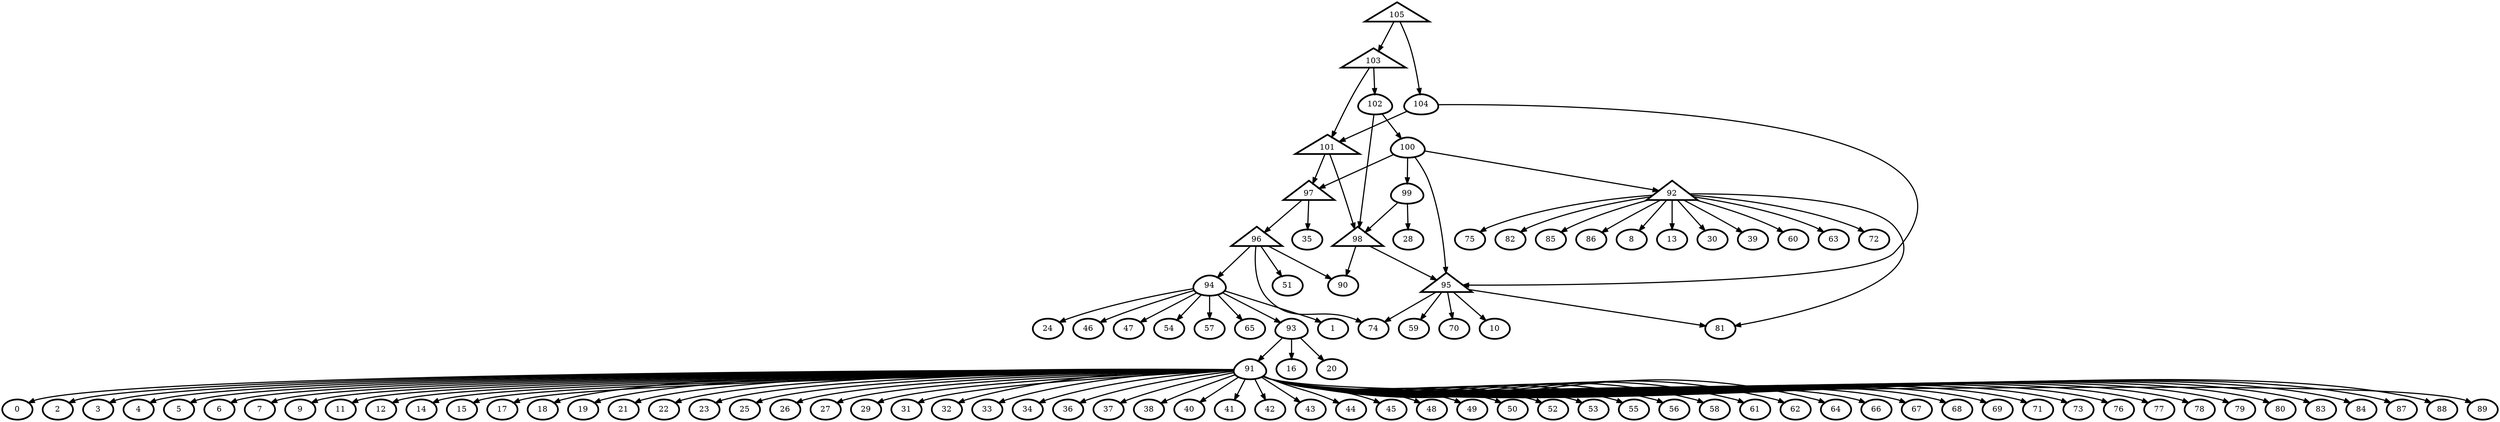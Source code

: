 digraph G {
    0 [penwidth=3,label="0"]
    1 [penwidth=3,label="1"]
    2 [penwidth=3,label="2"]
    3 [penwidth=3,label="3"]
    4 [penwidth=3,label="4"]
    5 [penwidth=3,label="5"]
    6 [penwidth=3,label="6"]
    7 [penwidth=3,label="7"]
    8 [penwidth=3,label="8"]
    9 [penwidth=3,label="9"]
    10 [penwidth=3,label="10"]
    11 [penwidth=3,label="11"]
    12 [penwidth=3,label="12"]
    13 [penwidth=3,label="13"]
    14 [penwidth=3,label="14"]
    15 [penwidth=3,label="15"]
    16 [penwidth=3,label="16"]
    17 [penwidth=3,label="17"]
    18 [penwidth=3,label="18"]
    19 [penwidth=3,label="19"]
    20 [penwidth=3,label="20"]
    21 [penwidth=3,label="21"]
    22 [penwidth=3,label="22"]
    23 [penwidth=3,label="23"]
    24 [penwidth=3,label="24"]
    25 [penwidth=3,label="25"]
    26 [penwidth=3,label="26"]
    27 [penwidth=3,label="27"]
    28 [penwidth=3,label="28"]
    29 [penwidth=3,label="29"]
    30 [penwidth=3,label="30"]
    31 [penwidth=3,label="31"]
    32 [penwidth=3,label="32"]
    33 [penwidth=3,label="33"]
    34 [penwidth=3,label="34"]
    35 [penwidth=3,label="35"]
    36 [penwidth=3,label="36"]
    37 [penwidth=3,label="37"]
    38 [penwidth=3,label="38"]
    39 [penwidth=3,label="39"]
    40 [penwidth=3,label="40"]
    41 [penwidth=3,label="41"]
    42 [penwidth=3,label="42"]
    43 [penwidth=3,label="43"]
    44 [penwidth=3,label="44"]
    45 [penwidth=3,label="45"]
    46 [penwidth=3,label="46"]
    47 [penwidth=3,label="47"]
    48 [penwidth=3,label="48"]
    49 [penwidth=3,label="49"]
    50 [penwidth=3,label="50"]
    51 [penwidth=3,label="51"]
    52 [penwidth=3,label="52"]
    53 [penwidth=3,label="53"]
    54 [penwidth=3,label="54"]
    55 [penwidth=3,label="55"]
    56 [penwidth=3,label="56"]
    57 [penwidth=3,label="57"]
    58 [penwidth=3,label="58"]
    59 [penwidth=3,label="59"]
    60 [penwidth=3,label="60"]
    61 [penwidth=3,label="61"]
    62 [penwidth=3,label="62"]
    63 [penwidth=3,label="63"]
    64 [penwidth=3,label="64"]
    65 [penwidth=3,label="65"]
    66 [penwidth=3,label="66"]
    67 [penwidth=3,label="67"]
    68 [penwidth=3,label="68"]
    69 [penwidth=3,label="69"]
    70 [penwidth=3,label="70"]
    71 [penwidth=3,label="71"]
    72 [penwidth=3,label="72"]
    73 [penwidth=3,label="73"]
    74 [penwidth=3,label="74"]
    75 [penwidth=3,label="75"]
    76 [penwidth=3,label="76"]
    77 [penwidth=3,label="77"]
    78 [penwidth=3,label="78"]
    79 [penwidth=3,label="79"]
    80 [penwidth=3,label="80"]
    81 [penwidth=3,label="81"]
    82 [penwidth=3,label="82"]
    83 [penwidth=3,label="83"]
    84 [penwidth=3,label="84"]
    85 [penwidth=3,label="85"]
    86 [penwidth=3,label="86"]
    87 [penwidth=3,label="87"]
    88 [penwidth=3,label="88"]
    89 [penwidth=3,label="89"]
    90 [penwidth=3,label="90"]
    91 [penwidth=3,label="91",shape = "egg"]
    92 [penwidth=3,label="93",shape = "egg"]
    93 [penwidth=3,label="94",shape = "egg"]
    94 [penwidth=3,label="99",shape = "egg"]
    95 [penwidth=3,label="100",shape = "egg"]
    96 [penwidth=3,label="102",shape = "egg"]
    97 [penwidth=3,label="104",shape = "egg"]
    98 [penwidth=3,label="92",shape = "triangle"]
    99 [penwidth=3,label="95",shape = "triangle"]
    100 [penwidth=3,label="96",shape = "triangle"]
    101 [penwidth=3,label="97",shape = "triangle"]
    102 [penwidth=3,label="98",shape = "triangle"]
    103 [penwidth=3,label="101",shape = "triangle"]
    104 [penwidth=3,label="103",shape = "triangle"]
    105 [penwidth=3,label="105",shape = "triangle"]

    91 -> 31 [penwidth=2]
    91 -> 41 [penwidth=2]
    91 -> 26 [penwidth=2]
    91 -> 25 [penwidth=2]
    91 -> 5 [penwidth=2]
    91 -> 58 [penwidth=2]
    91 -> 29 [penwidth=2]
    91 -> 77 [penwidth=2]
    91 -> 64 [penwidth=2]
    91 -> 40 [penwidth=2]
    91 -> 11 [penwidth=2]
    91 -> 37 [penwidth=2]
    91 -> 21 [penwidth=2]
    91 -> 34 [penwidth=2]
    91 -> 83 [penwidth=2]
    91 -> 44 [penwidth=2]
    91 -> 32 [penwidth=2]
    91 -> 67 [penwidth=2]
    91 -> 56 [penwidth=2]
    91 -> 52 [penwidth=2]
    91 -> 12 [penwidth=2]
    91 -> 62 [penwidth=2]
    91 -> 2 [penwidth=2]
    91 -> 84 [penwidth=2]
    91 -> 89 [penwidth=2]
    91 -> 50 [penwidth=2]
    91 -> 33 [penwidth=2]
    91 -> 4 [penwidth=2]
    91 -> 48 [penwidth=2]
    91 -> 79 [penwidth=2]
    91 -> 45 [penwidth=2]
    91 -> 19 [penwidth=2]
    91 -> 66 [penwidth=2]
    91 -> 6 [penwidth=2]
    91 -> 53 [penwidth=2]
    91 -> 38 [penwidth=2]
    91 -> 43 [penwidth=2]
    91 -> 71 [penwidth=2]
    91 -> 7 [penwidth=2]
    91 -> 61 [penwidth=2]
    91 -> 3 [penwidth=2]
    91 -> 76 [penwidth=2]
    91 -> 78 [penwidth=2]
    91 -> 27 [penwidth=2]
    91 -> 68 [penwidth=2]
    91 -> 18 [penwidth=2]
    91 -> 49 [penwidth=2]
    91 -> 42 [penwidth=2]
    91 -> 73 [penwidth=2]
    91 -> 22 [penwidth=2]
    91 -> 87 [penwidth=2]
    91 -> 23 [penwidth=2]
    91 -> 0 [penwidth=2]
    91 -> 55 [penwidth=2]
    91 -> 69 [penwidth=2]
    91 -> 88 [penwidth=2]
    91 -> 9 [penwidth=2]
    91 -> 80 [penwidth=2]
    91 -> 36 [penwidth=2]
    91 -> 14 [penwidth=2]
    91 -> 17 [penwidth=2]
    91 -> 15 [penwidth=2]
    98 -> 72 [penwidth=2]
    98 -> 13 [penwidth=2]
    98 -> 86 [penwidth=2]
    98 -> 85 [penwidth=2]
    98 -> 82 [penwidth=2]
    98 -> 8 [penwidth=2]
    98 -> 81 [penwidth=2]
    98 -> 39 [penwidth=2]
    98 -> 30 [penwidth=2]
    98 -> 75 [penwidth=2]
    98 -> 63 [penwidth=2]
    98 -> 60 [penwidth=2]
    92 -> 16 [penwidth=2]
    92 -> 91 [penwidth=2]
    92 -> 20 [penwidth=2]
    93 -> 47 [penwidth=2]
    93 -> 57 [penwidth=2]
    93 -> 65 [penwidth=2]
    93 -> 1 [penwidth=2]
    93 -> 24 [penwidth=2]
    93 -> 92 [penwidth=2]
    93 -> 46 [penwidth=2]
    93 -> 54 [penwidth=2]
    99 -> 59 [penwidth=2]
    99 -> 74 [penwidth=2]
    99 -> 10 [penwidth=2]
    99 -> 70 [penwidth=2]
    99 -> 81 [penwidth=2]
    100 -> 51 [penwidth=2]
    100 -> 74 [penwidth=2]
    100 -> 90 [penwidth=2]
    100 -> 93 [penwidth=2]
    101 -> 35 [penwidth=2]
    101 -> 100 [penwidth=2]
    102 -> 99 [penwidth=2]
    102 -> 90 [penwidth=2]
    94 -> 28 [penwidth=2]
    94 -> 102 [penwidth=2]
    95 -> 94 [penwidth=2]
    95 -> 101 [penwidth=2]
    95 -> 99 [penwidth=2]
    95 -> 98 [penwidth=2]
    103 -> 102 [penwidth=2]
    103 -> 101 [penwidth=2]
    96 -> 102 [penwidth=2]
    96 -> 95 [penwidth=2]
    104 -> 103 [penwidth=2]
    104 -> 96 [penwidth=2]
    97 -> 99 [penwidth=2]
    97 -> 103 [penwidth=2]
    105 -> 97 [penwidth=2]
    105 -> 104 [penwidth=2]
}